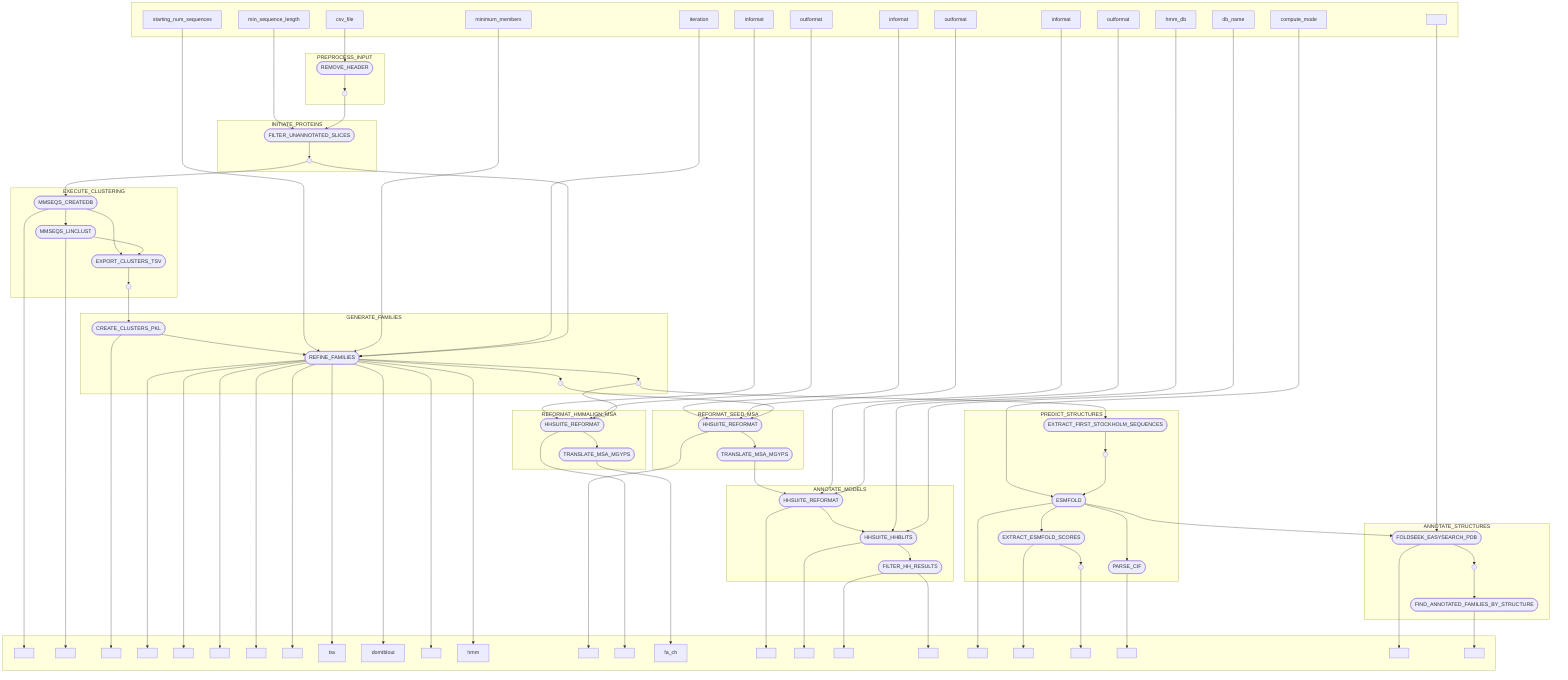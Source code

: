 flowchart TB
    subgraph " "
    v0["csv_file"]
    v3["min_sequence_length"]
    v15["starting_num_sequences"]
    v16["minimum_members"]
    v17["iteration"]
    v30["informat"]
    v31["outformat"]
    v35["informat"]
    v36["outformat"]
    v41["informat"]
    v42["outformat"]
    v45["hmm_db"]
    v46["db_name"]
    v55["compute_mode"]
    v69[" "]
    end
    subgraph PREPROCESS_INPUT
    v1([REMOVE_HEADER])
    v2(( ))
    end
    subgraph INITIATE_PROTEINS
    v4([FILTER_UNANNOTATED_SLICES])
    v5(( ))
    end
    subgraph EXECUTE_CLUSTERING
    v7([MMSEQS_CREATEDB])
    v9([MMSEQS_LINCLUST])
    v11([EXPORT_CLUSTERS_TSV])
    v12(( ))
    end
    subgraph " "
    v8[" "]
    v10[" "]
    v14[" "]
    v19[" "]
    v20[" "]
    v21[" "]
    v22[" "]
    v23[" "]
    v24["tsv"]
    v25["domtblout"]
    v26[" "]
    v27["hmm"]
    v33[" "]
    v38[" "]
    v40["fa_ch"]
    v44[" "]
    v48[" "]
    v50[" "]
    v51[" "]
    v57[" "]
    v59[" "]
    v62[" "]
    v64[" "]
    v71[" "]
    v77[" "]
    end
    subgraph GENERATE_FAMILIES
    v13([CREATE_CLUSTERS_PKL])
    v18([REFINE_FAMILIES])
    v28(( ))
    v29(( ))
    end
    subgraph REFORMAT_SEED_MSA
    v32([HHSUITE_REFORMAT])
    v34([TRANSLATE_MSA_MGYPS])
    end
    subgraph REFORMAT_HMMALIGN_MSA
    v37([HHSUITE_REFORMAT])
    v39([TRANSLATE_MSA_MGYPS])
    end
    subgraph ANNOTATE_MODELS
    v43([HHSUITE_REFORMAT])
    v47([HHSUITE_HHBLITS])
    v49([FILTER_HH_RESULTS])
    end
    subgraph PREDICT_STRUCTURES
    v52([EXTRACT_FIRST_STOCKHOLM_SEQUENCES])
    v56([ESMFOLD])
    v58([EXTRACT_ESMFOLD_SCORES])
    v63([PARSE_CIF])
    v53(( ))
    v60(( ))
    end
    subgraph ANNOTATE_STRUCTURES
    v70([FOLDSEEK_EASYSEARCH_PDB])
    v76([FIND_ANNOTATED_FAMILIES_BY_STRUCTURE])
    v72(( ))
    end
    v0 --> v1
    v1 --> v2
    v3 --> v4
    v2 --> v4
    v4 --> v5
    v5 --> v7
    v7 --> v9
    v7 --> v8
    v7 --> v11
    v9 --> v11
    v9 --> v10
    v11 --> v12
    v12 --> v13
    v13 --> v18
    v13 --> v14
    v15 --> v18
    v16 --> v18
    v17 --> v18
    v5 --> v18
    v18 --> v27
    v18 --> v26
    v18 --> v25
    v18 --> v24
    v18 --> v23
    v18 --> v22
    v18 --> v21
    v18 --> v20
    v18 --> v19
    v18 --> v28
    v18 --> v29
    v30 --> v32
    v31 --> v32
    v28 --> v32
    v32 --> v34
    v32 --> v33
    v34 --> v43
    v35 --> v37
    v36 --> v37
    v29 --> v37
    v37 --> v39
    v37 --> v38
    v39 --> v40
    v41 --> v43
    v42 --> v43
    v43 --> v47
    v43 --> v44
    v45 --> v47
    v46 --> v47
    v47 --> v49
    v47 --> v48
    v49 --> v51
    v49 --> v50
    v29 --> v52
    v52 --> v53
    v55 --> v56
    v53 --> v56
    v56 --> v63
    v56 --> v58
    v56 --> v57
    v56 --> v70
    v58 --> v59
    v58 --> v60
    v60 --> v62
    v63 --> v64
    v69 --> v70
    v70 --> v71
    v70 --> v72
    v72 --> v76
    v76 --> v77
